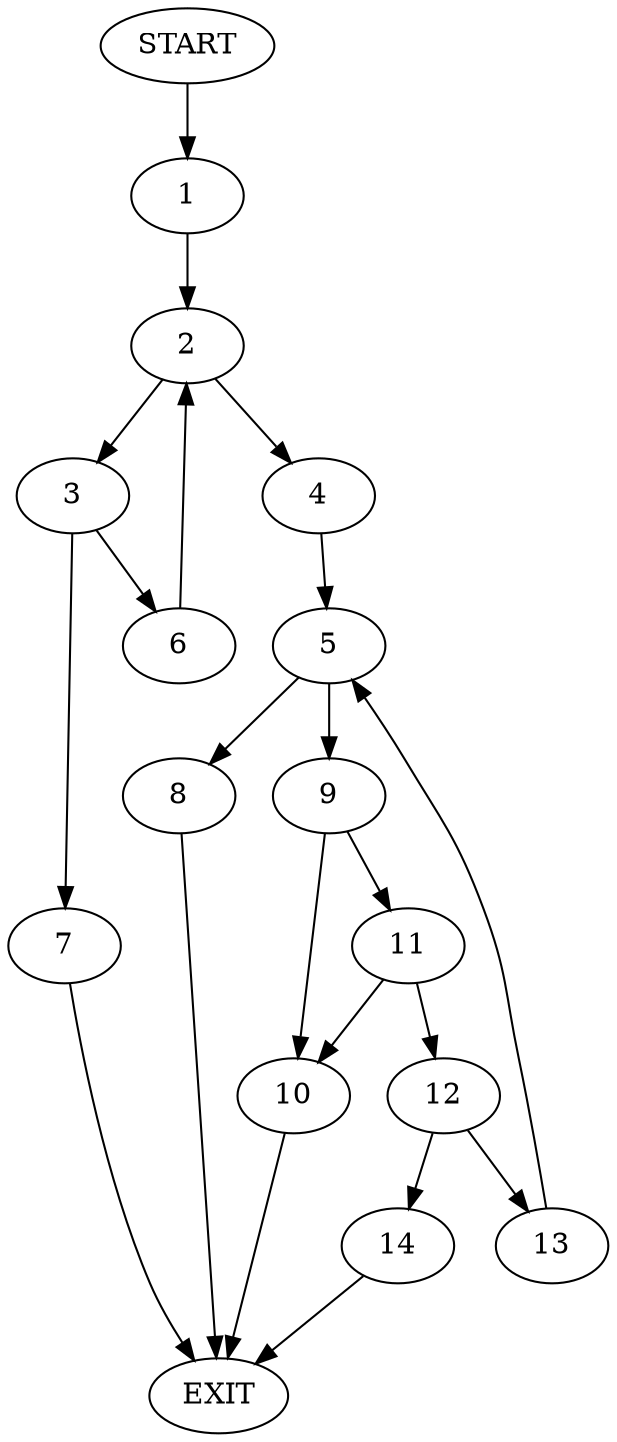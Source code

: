 digraph {
0 [label="START"]
15 [label="EXIT"]
0 -> 1
1 -> 2
2 -> 3
2 -> 4
4 -> 5
3 -> 6
3 -> 7
7 -> 15
6 -> 2
5 -> 8
5 -> 9
8 -> 15
9 -> 10
9 -> 11
10 -> 15
11 -> 10
11 -> 12
12 -> 13
12 -> 14
13 -> 5
14 -> 15
}
